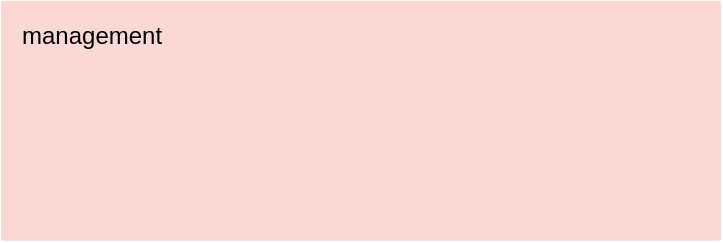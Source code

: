 <?xml version="1.0" encoding="UTF-8"?>
<mxfile version="22.1.11" type="device">
  <diagram name="Page-1" id="vsp8D2jt3brZGOtJbOqa">
    <mxGraphModel dx="1004" dy="638" grid="1" gridSize="10" guides="1" tooltips="1" connect="1" arrows="1" fold="1" page="1" pageScale="1" pageWidth="1169" pageHeight="827" background="none" math="0" shadow="0">
      <root>
        <mxCell id="0" />
        <mxCell id="1" parent="0" />
        <mxCell id="2" value="management" style="sketch=0;points=[[0,0,0],[0.25,0,0],[0.5,0,0],[0.75,0,0],[1,0,0],[1,0.25,0],[1,0.5,0],[1,0.75,0],[1,1,0],[0.75,1,0],[0.5,1,0],[0.25,1,0],[0,1,0],[0,0.75,0],[0,0.5,0],[0,0.25,0]];rounded=1;absoluteArcSize=1;arcSize=2;html=1;strokeColor=none;shadow=0;dashed=0;fontSize=12;align=left;verticalAlign=top;spacing=10;spacingTop=-4;whiteSpace=wrap;fillColor=#fad9d5;" vertex="1" parent="1">
          <mxGeometry x="465.5" y="1095.39" width="360" height="120" as="geometry" />
        </mxCell>
      </root>
    </mxGraphModel>
  </diagram>
</mxfile>

